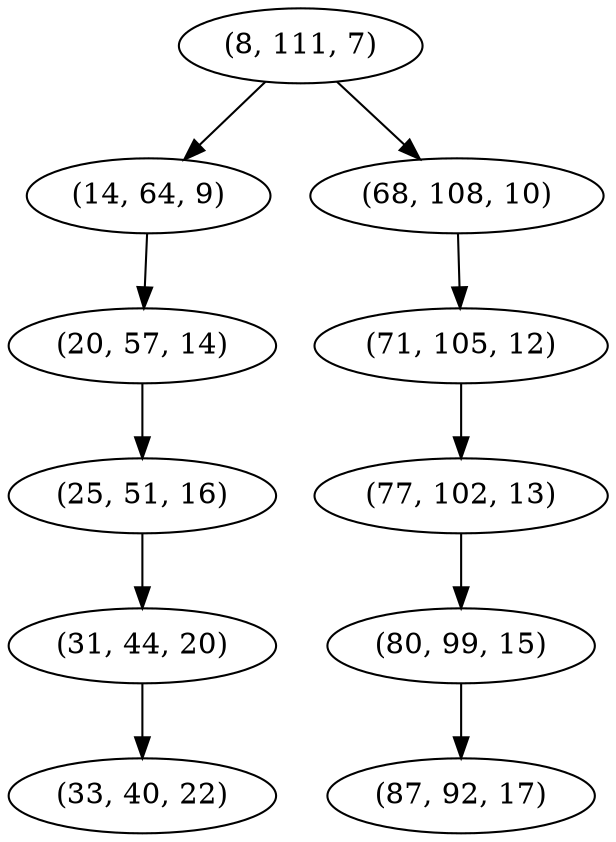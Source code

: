 digraph tree {
    "(8, 111, 7)";
    "(14, 64, 9)";
    "(20, 57, 14)";
    "(25, 51, 16)";
    "(31, 44, 20)";
    "(33, 40, 22)";
    "(68, 108, 10)";
    "(71, 105, 12)";
    "(77, 102, 13)";
    "(80, 99, 15)";
    "(87, 92, 17)";
    "(8, 111, 7)" -> "(14, 64, 9)";
    "(8, 111, 7)" -> "(68, 108, 10)";
    "(14, 64, 9)" -> "(20, 57, 14)";
    "(20, 57, 14)" -> "(25, 51, 16)";
    "(25, 51, 16)" -> "(31, 44, 20)";
    "(31, 44, 20)" -> "(33, 40, 22)";
    "(68, 108, 10)" -> "(71, 105, 12)";
    "(71, 105, 12)" -> "(77, 102, 13)";
    "(77, 102, 13)" -> "(80, 99, 15)";
    "(80, 99, 15)" -> "(87, 92, 17)";
}
